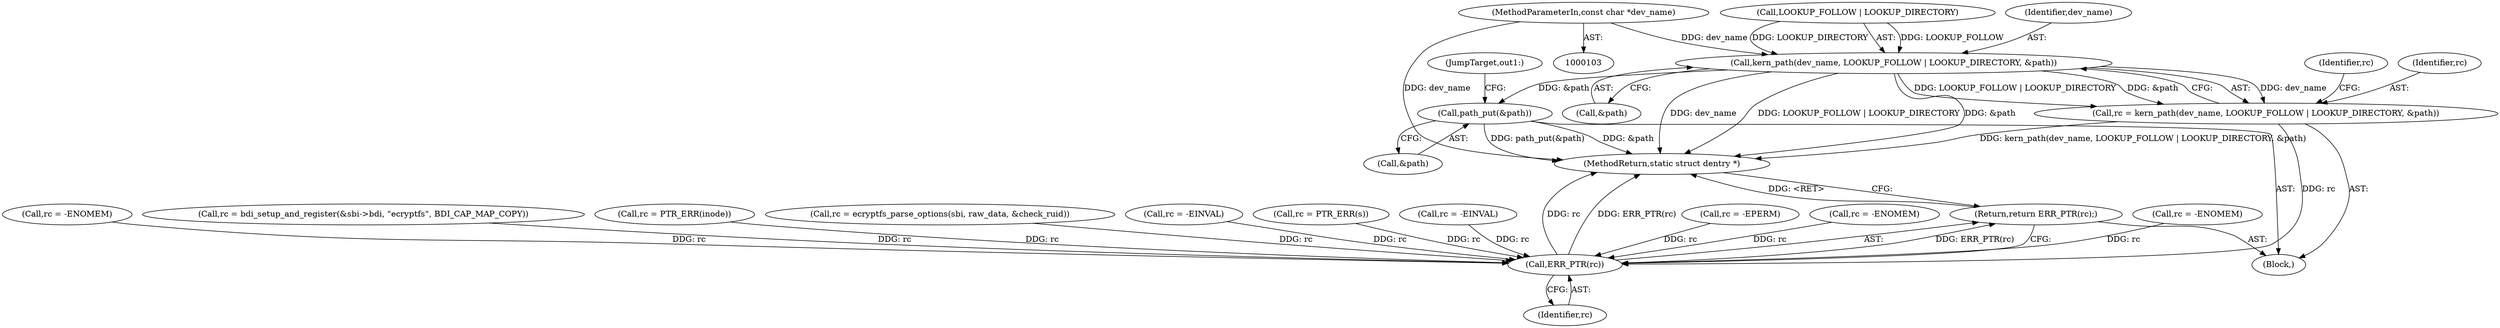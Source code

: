 digraph "0_linux_69c433ed2ecd2d3264efd7afec4439524b319121@pointer" {
"1000106" [label="(MethodParameterIn,const char *dev_name)"];
"1000208" [label="(Call,kern_path(dev_name, LOOKUP_FOLLOW | LOOKUP_DIRECTORY, &path))"];
"1000206" [label="(Call,rc = kern_path(dev_name, LOOKUP_FOLLOW | LOOKUP_DIRECTORY, &path))"];
"1000428" [label="(Call,ERR_PTR(rc))"];
"1000427" [label="(Return,return ERR_PTR(rc);)"];
"1000409" [label="(Call,path_put(&path))"];
"1000108" [label="(Block,)"];
"1000206" [label="(Call,rc = kern_path(dev_name, LOOKUP_FOLLOW | LOOKUP_DIRECTORY, &path))"];
"1000106" [label="(MethodParameterIn,const char *dev_name)"];
"1000410" [label="(Call,&path)"];
"1000375" [label="(Call,rc = -ENOMEM)"];
"1000253" [label="(Call,rc = -EPERM)"];
"1000213" [label="(Call,&path)"];
"1000207" [label="(Identifier,rc)"];
"1000129" [label="(Call,rc = -ENOMEM)"];
"1000428" [label="(Call,ERR_PTR(rc))"];
"1000427" [label="(Return,return ERR_PTR(rc);)"];
"1000208" [label="(Call,kern_path(dev_name, LOOKUP_FOLLOW | LOOKUP_DIRECTORY, &path))"];
"1000370" [label="(Call,rc = -ENOMEM)"];
"1000216" [label="(Identifier,rc)"];
"1000165" [label="(Call,rc = bdi_setup_and_register(&sbi->bdi, \"ecryptfs\", BDI_CAP_MAP_COPY))"];
"1000350" [label="(Call,rc = PTR_ERR(inode))"];
"1000210" [label="(Call,LOOKUP_FOLLOW | LOOKUP_DIRECTORY)"];
"1000134" [label="(Call,rc = ecryptfs_parse_options(sbi, raw_data, &check_ruid))"];
"1000234" [label="(Call,rc = -EINVAL)"];
"1000209" [label="(Identifier,dev_name)"];
"1000429" [label="(Identifier,rc)"];
"1000160" [label="(Call,rc = PTR_ERR(s))"];
"1000430" [label="(MethodReturn,static struct dentry *)"];
"1000412" [label="(JumpTarget,out1:)"];
"1000409" [label="(Call,path_put(&path))"];
"1000327" [label="(Call,rc = -EINVAL)"];
"1000106" -> "1000103"  [label="AST: "];
"1000106" -> "1000430"  [label="DDG: dev_name"];
"1000106" -> "1000208"  [label="DDG: dev_name"];
"1000208" -> "1000206"  [label="AST: "];
"1000208" -> "1000213"  [label="CFG: "];
"1000209" -> "1000208"  [label="AST: "];
"1000210" -> "1000208"  [label="AST: "];
"1000213" -> "1000208"  [label="AST: "];
"1000206" -> "1000208"  [label="CFG: "];
"1000208" -> "1000430"  [label="DDG: dev_name"];
"1000208" -> "1000430"  [label="DDG: LOOKUP_FOLLOW | LOOKUP_DIRECTORY"];
"1000208" -> "1000430"  [label="DDG: &path"];
"1000208" -> "1000206"  [label="DDG: dev_name"];
"1000208" -> "1000206"  [label="DDG: LOOKUP_FOLLOW | LOOKUP_DIRECTORY"];
"1000208" -> "1000206"  [label="DDG: &path"];
"1000210" -> "1000208"  [label="DDG: LOOKUP_FOLLOW"];
"1000210" -> "1000208"  [label="DDG: LOOKUP_DIRECTORY"];
"1000208" -> "1000409"  [label="DDG: &path"];
"1000206" -> "1000108"  [label="AST: "];
"1000207" -> "1000206"  [label="AST: "];
"1000216" -> "1000206"  [label="CFG: "];
"1000206" -> "1000430"  [label="DDG: kern_path(dev_name, LOOKUP_FOLLOW | LOOKUP_DIRECTORY, &path)"];
"1000206" -> "1000428"  [label="DDG: rc"];
"1000428" -> "1000427"  [label="AST: "];
"1000428" -> "1000429"  [label="CFG: "];
"1000429" -> "1000428"  [label="AST: "];
"1000427" -> "1000428"  [label="CFG: "];
"1000428" -> "1000430"  [label="DDG: ERR_PTR(rc)"];
"1000428" -> "1000430"  [label="DDG: rc"];
"1000428" -> "1000427"  [label="DDG: ERR_PTR(rc)"];
"1000129" -> "1000428"  [label="DDG: rc"];
"1000375" -> "1000428"  [label="DDG: rc"];
"1000350" -> "1000428"  [label="DDG: rc"];
"1000234" -> "1000428"  [label="DDG: rc"];
"1000253" -> "1000428"  [label="DDG: rc"];
"1000165" -> "1000428"  [label="DDG: rc"];
"1000327" -> "1000428"  [label="DDG: rc"];
"1000134" -> "1000428"  [label="DDG: rc"];
"1000160" -> "1000428"  [label="DDG: rc"];
"1000370" -> "1000428"  [label="DDG: rc"];
"1000427" -> "1000108"  [label="AST: "];
"1000430" -> "1000427"  [label="CFG: "];
"1000427" -> "1000430"  [label="DDG: <RET>"];
"1000409" -> "1000108"  [label="AST: "];
"1000409" -> "1000410"  [label="CFG: "];
"1000410" -> "1000409"  [label="AST: "];
"1000412" -> "1000409"  [label="CFG: "];
"1000409" -> "1000430"  [label="DDG: path_put(&path)"];
"1000409" -> "1000430"  [label="DDG: &path"];
}

